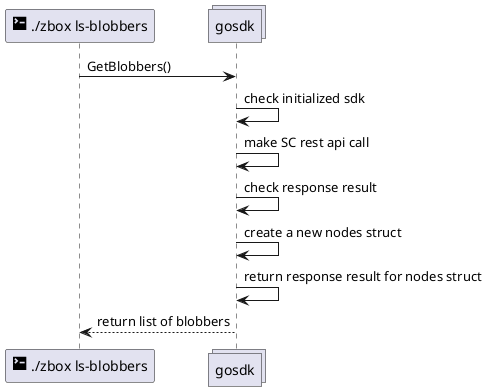 @startuml
participant "<size:20><&terminal></size> ./zbox ls-blobbers" as cli
collections gosdk

cli -> gosdk: GetBlobbers()

gosdk -> gosdk: check initialized sdk
gosdk -> gosdk: make SC rest api call
gosdk -> gosdk: check response result 
gosdk -> gosdk: create a new nodes struct
gosdk -> gosdk: return response result for nodes struct
gosdk --> cli: return list of blobbers
@enduml
